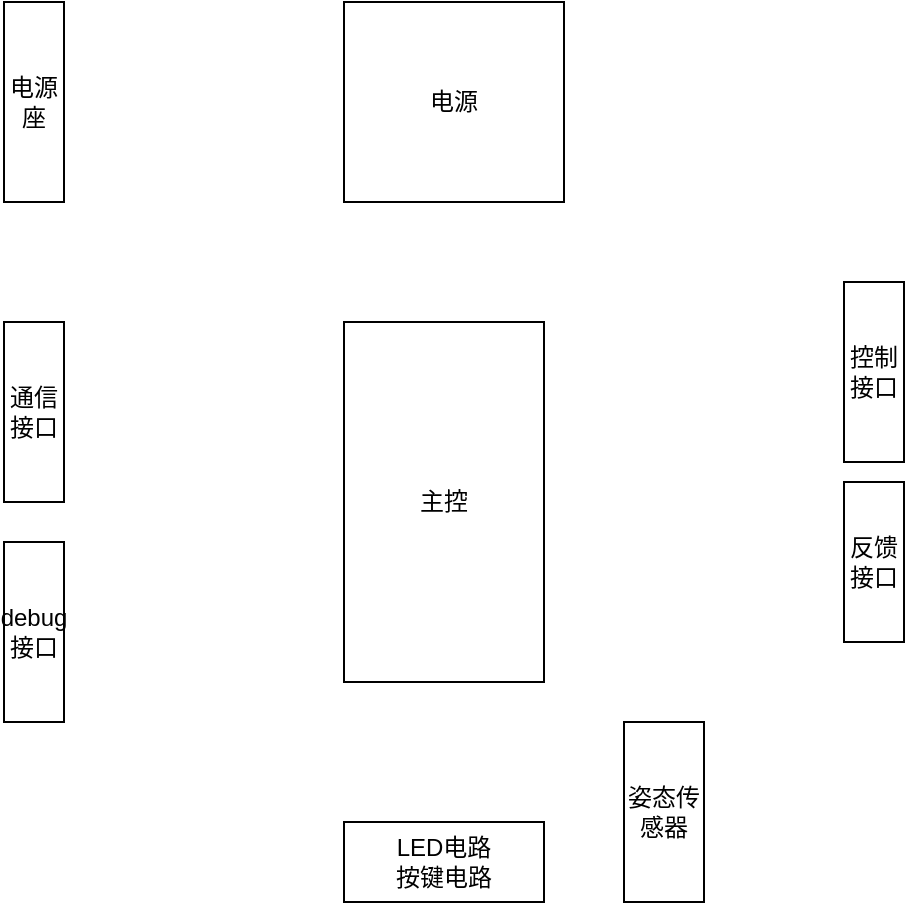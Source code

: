 <mxfile version="28.0.7">
  <diagram name="第 1 页" id="et2tbkSXs2I194b78g1R">
    <mxGraphModel dx="804" dy="528" grid="1" gridSize="10" guides="1" tooltips="1" connect="1" arrows="1" fold="1" page="1" pageScale="1" pageWidth="827" pageHeight="1169" math="0" shadow="0">
      <root>
        <mxCell id="0" />
        <mxCell id="1" parent="0" />
        <mxCell id="XEzy54dqlRFXKG2neWXR-1" value="电源" style="rounded=0;whiteSpace=wrap;html=1;" vertex="1" parent="1">
          <mxGeometry x="240" y="220" width="110" height="100" as="geometry" />
        </mxCell>
        <mxCell id="XEzy54dqlRFXKG2neWXR-2" value="电源座" style="rounded=0;whiteSpace=wrap;html=1;" vertex="1" parent="1">
          <mxGeometry x="70" y="220" width="30" height="100" as="geometry" />
        </mxCell>
        <mxCell id="XEzy54dqlRFXKG2neWXR-3" value="主控" style="rounded=0;whiteSpace=wrap;html=1;" vertex="1" parent="1">
          <mxGeometry x="240" y="380" width="100" height="180" as="geometry" />
        </mxCell>
        <mxCell id="XEzy54dqlRFXKG2neWXR-4" value="控制接口" style="rounded=0;whiteSpace=wrap;html=1;" vertex="1" parent="1">
          <mxGeometry x="490" y="360" width="30" height="90" as="geometry" />
        </mxCell>
        <mxCell id="XEzy54dqlRFXKG2neWXR-5" value="反馈接口" style="rounded=0;whiteSpace=wrap;html=1;" vertex="1" parent="1">
          <mxGeometry x="490" y="460" width="30" height="80" as="geometry" />
        </mxCell>
        <mxCell id="XEzy54dqlRFXKG2neWXR-6" value="通信接口" style="rounded=0;whiteSpace=wrap;html=1;" vertex="1" parent="1">
          <mxGeometry x="70" y="380" width="30" height="90" as="geometry" />
        </mxCell>
        <mxCell id="XEzy54dqlRFXKG2neWXR-7" value="debug接口" style="rounded=0;whiteSpace=wrap;html=1;" vertex="1" parent="1">
          <mxGeometry x="70" y="490" width="30" height="90" as="geometry" />
        </mxCell>
        <mxCell id="XEzy54dqlRFXKG2neWXR-8" value="&lt;div&gt;LED电路&lt;/div&gt;&lt;div&gt;按键电路&lt;/div&gt;" style="rounded=0;whiteSpace=wrap;html=1;" vertex="1" parent="1">
          <mxGeometry x="240" y="630" width="100" height="40" as="geometry" />
        </mxCell>
        <mxCell id="XEzy54dqlRFXKG2neWXR-9" value="姿态传感器" style="rounded=0;whiteSpace=wrap;html=1;" vertex="1" parent="1">
          <mxGeometry x="380" y="580" width="40" height="90" as="geometry" />
        </mxCell>
      </root>
    </mxGraphModel>
  </diagram>
</mxfile>
